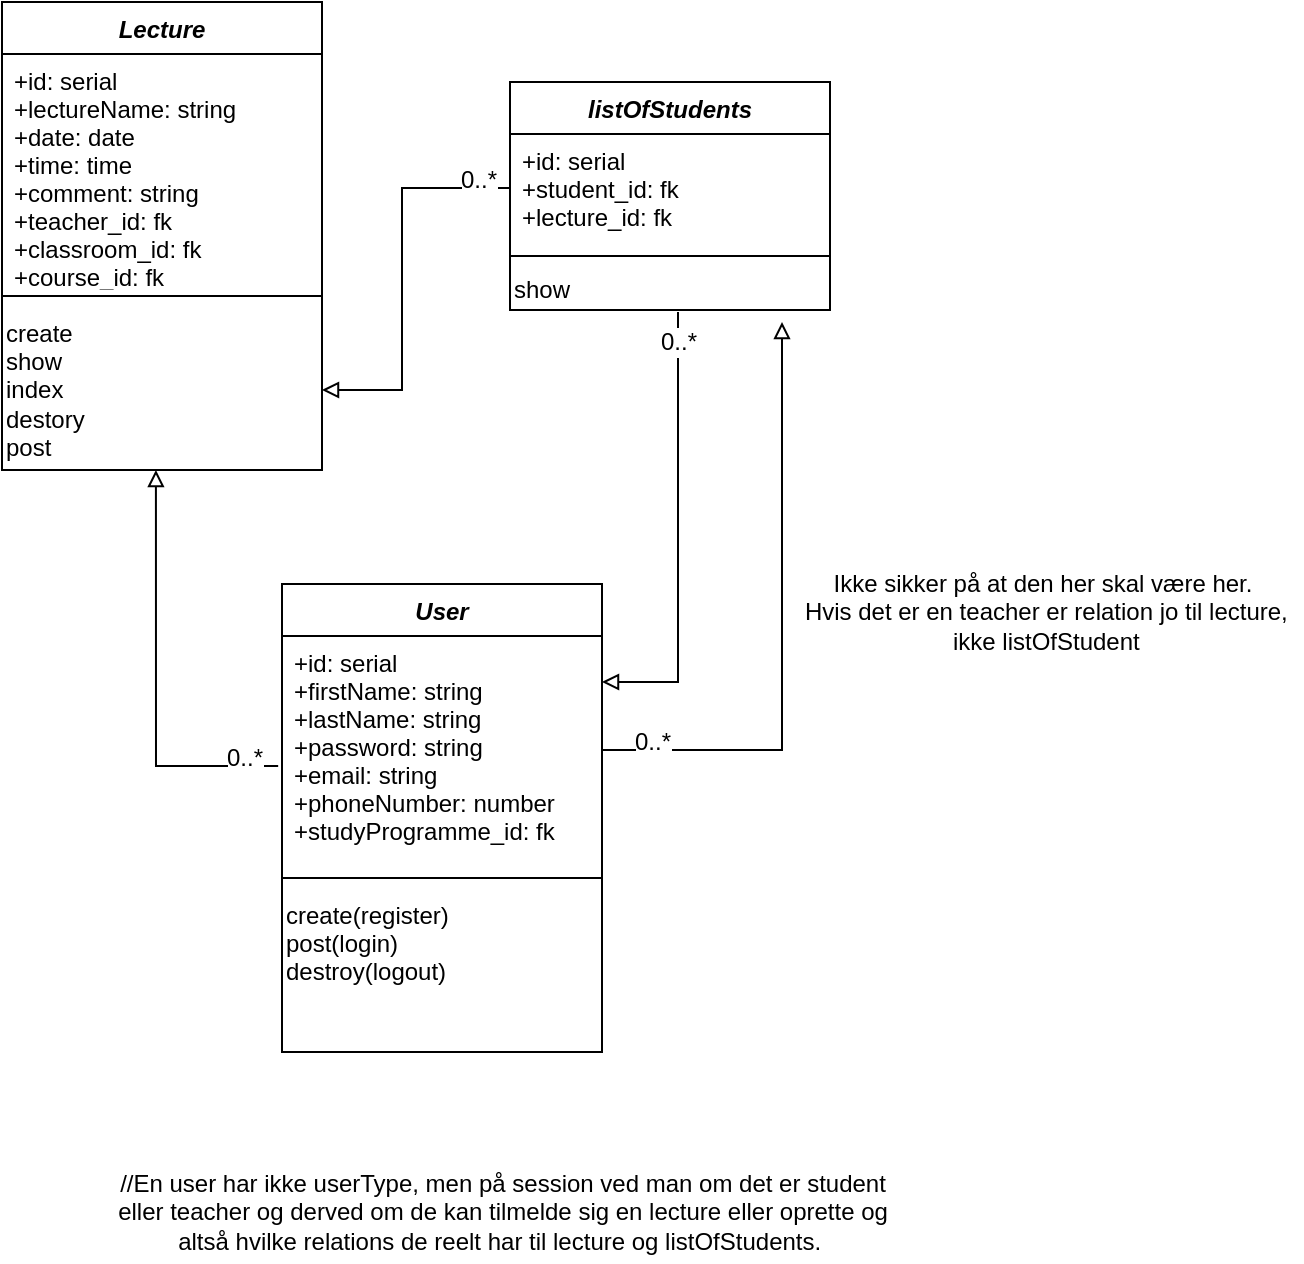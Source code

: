 <mxfile version="13.0.7" type="github">
  <diagram id="JByoxAv0cE5Bt5B8ygQz" name="Page-1">
    <mxGraphModel dx="700" dy="752" grid="1" gridSize="10" guides="1" tooltips="1" connect="1" arrows="1" fold="1" page="1" pageScale="1" pageWidth="827" pageHeight="1169" math="0" shadow="0">
      <root>
        <mxCell id="0" />
        <mxCell id="1" parent="0" />
        <mxCell id="Kqtl0rlbjEWm1jMtzVmx-8" value="Lecture" style="swimlane;fontStyle=3;align=center;verticalAlign=top;childLayout=stackLayout;horizontal=1;startSize=26;horizontalStack=0;resizeParent=1;resizeParentMax=0;resizeLast=0;collapsible=1;marginBottom=0;" vertex="1" parent="1">
          <mxGeometry x="80" y="60" width="160" height="234" as="geometry">
            <mxRectangle x="350" y="29" width="70" height="26" as="alternateBounds" />
          </mxGeometry>
        </mxCell>
        <mxCell id="Kqtl0rlbjEWm1jMtzVmx-9" value="+id: serial&#xa;+lectureName: string&#xa;+date: date&#xa;+time: time&#xa;+comment: string&#xa;+teacher_id: fk&#xa;+classroom_id: fk&#xa;+course_id: fk&#xa;&#xa;" style="text;strokeColor=none;fillColor=none;align=left;verticalAlign=top;spacingLeft=4;spacingRight=4;overflow=hidden;rotatable=0;points=[[0,0.5],[1,0.5]];portConstraint=eastwest;" vertex="1" parent="Kqtl0rlbjEWm1jMtzVmx-8">
          <mxGeometry y="26" width="160" height="114" as="geometry" />
        </mxCell>
        <mxCell id="Kqtl0rlbjEWm1jMtzVmx-10" value="" style="line;strokeWidth=1;fillColor=none;align=left;verticalAlign=middle;spacingTop=-1;spacingLeft=3;spacingRight=3;rotatable=0;labelPosition=right;points=[];portConstraint=eastwest;" vertex="1" parent="Kqtl0rlbjEWm1jMtzVmx-8">
          <mxGeometry y="140" width="160" height="14" as="geometry" />
        </mxCell>
        <mxCell id="Kqtl0rlbjEWm1jMtzVmx-11" value="&lt;div&gt;&lt;span&gt;create&lt;/span&gt;&lt;/div&gt;&lt;div&gt;&lt;span&gt;show&lt;/span&gt;&lt;/div&gt;&lt;div&gt;&lt;span&gt;index&lt;/span&gt;&lt;/div&gt;&lt;div&gt;&lt;span&gt;destory&lt;/span&gt;&lt;/div&gt;&lt;div&gt;&lt;span&gt;post&lt;/span&gt;&lt;/div&gt;" style="text;html=1;align=left;verticalAlign=middle;resizable=0;points=[];autosize=1;" vertex="1" parent="Kqtl0rlbjEWm1jMtzVmx-8">
          <mxGeometry y="154" width="160" height="80" as="geometry" />
        </mxCell>
        <mxCell id="Kqtl0rlbjEWm1jMtzVmx-12" value="listOfStudents" style="swimlane;fontStyle=3;align=center;verticalAlign=top;childLayout=stackLayout;horizontal=1;startSize=26;horizontalStack=0;resizeParent=1;resizeParentMax=0;resizeLast=0;collapsible=1;marginBottom=0;" vertex="1" parent="1">
          <mxGeometry x="334" y="100" width="160" height="114" as="geometry">
            <mxRectangle x="350" y="29" width="70" height="26" as="alternateBounds" />
          </mxGeometry>
        </mxCell>
        <mxCell id="Kqtl0rlbjEWm1jMtzVmx-13" value="+id: serial&#xa;+student_id: fk&#xa;+lecture_id: fk&#xa;&#xa;" style="text;strokeColor=none;fillColor=none;align=left;verticalAlign=top;spacingLeft=4;spacingRight=4;overflow=hidden;rotatable=0;points=[[0,0.5],[1,0.5]];portConstraint=eastwest;" vertex="1" parent="Kqtl0rlbjEWm1jMtzVmx-12">
          <mxGeometry y="26" width="160" height="54" as="geometry" />
        </mxCell>
        <mxCell id="Kqtl0rlbjEWm1jMtzVmx-14" value="" style="line;strokeWidth=1;fillColor=none;align=left;verticalAlign=middle;spacingTop=-1;spacingLeft=3;spacingRight=3;rotatable=0;labelPosition=right;points=[];portConstraint=eastwest;" vertex="1" parent="Kqtl0rlbjEWm1jMtzVmx-12">
          <mxGeometry y="80" width="160" height="14" as="geometry" />
        </mxCell>
        <mxCell id="Kqtl0rlbjEWm1jMtzVmx-15" value="&lt;div&gt;show&lt;/div&gt;" style="text;html=1;align=left;verticalAlign=middle;resizable=0;points=[];autosize=1;" vertex="1" parent="Kqtl0rlbjEWm1jMtzVmx-12">
          <mxGeometry y="94" width="160" height="20" as="geometry" />
        </mxCell>
        <mxCell id="Kqtl0rlbjEWm1jMtzVmx-1" value="User" style="swimlane;fontStyle=3;align=center;verticalAlign=top;childLayout=stackLayout;horizontal=1;startSize=26;horizontalStack=0;resizeParent=1;resizeParentMax=0;resizeLast=0;collapsible=1;marginBottom=0;" vertex="1" parent="1">
          <mxGeometry x="220" y="351" width="160" height="234" as="geometry">
            <mxRectangle x="350" y="29" width="70" height="26" as="alternateBounds" />
          </mxGeometry>
        </mxCell>
        <mxCell id="Kqtl0rlbjEWm1jMtzVmx-2" value="+id: serial&#xa;+firstName: string&#xa;+lastName: string&#xa;+password: string&#xa;+email: string&#xa;+phoneNumber: number&#xa;+studyProgramme_id: fk&#xa;&#xa;" style="text;strokeColor=none;fillColor=none;align=left;verticalAlign=top;spacingLeft=4;spacingRight=4;overflow=hidden;rotatable=0;points=[[0,0.5],[1,0.5]];portConstraint=eastwest;" vertex="1" parent="Kqtl0rlbjEWm1jMtzVmx-1">
          <mxGeometry y="26" width="160" height="114" as="geometry" />
        </mxCell>
        <mxCell id="Kqtl0rlbjEWm1jMtzVmx-3" value="" style="line;strokeWidth=1;fillColor=none;align=left;verticalAlign=middle;spacingTop=-1;spacingLeft=3;spacingRight=3;rotatable=0;labelPosition=right;points=[];portConstraint=eastwest;" vertex="1" parent="Kqtl0rlbjEWm1jMtzVmx-1">
          <mxGeometry y="140" width="160" height="14" as="geometry" />
        </mxCell>
        <mxCell id="Kqtl0rlbjEWm1jMtzVmx-7" value="&lt;div&gt;&lt;span&gt;create(register)&lt;/span&gt;&lt;/div&gt;&lt;div&gt;&lt;span&gt;post(login)&lt;/span&gt;&lt;/div&gt;&lt;div&gt;destroy(logout)&lt;/div&gt;&lt;div&gt;&lt;br&gt;&lt;/div&gt;&lt;div&gt;&lt;br&gt;&lt;/div&gt;" style="text;html=1;align=left;verticalAlign=middle;resizable=0;points=[];autosize=1;" vertex="1" parent="Kqtl0rlbjEWm1jMtzVmx-1">
          <mxGeometry y="154" width="160" height="80" as="geometry" />
        </mxCell>
        <mxCell id="Kqtl0rlbjEWm1jMtzVmx-17" value="" style="edgeStyle=orthogonalEdgeStyle;rounded=0;orthogonalLoop=1;jettySize=auto;html=1;startArrow=block;startFill=0;endArrow=none;endFill=0;" edge="1" parent="1" source="Kqtl0rlbjEWm1jMtzVmx-11" target="Kqtl0rlbjEWm1jMtzVmx-13">
          <mxGeometry relative="1" as="geometry">
            <Array as="points">
              <mxPoint x="280" y="254" />
              <mxPoint x="280" y="153" />
            </Array>
            <mxPoint x="330" y="100" as="sourcePoint" />
            <mxPoint x="300" y="181" as="targetPoint" />
          </mxGeometry>
        </mxCell>
        <mxCell id="Kqtl0rlbjEWm1jMtzVmx-18" value="0..*" style="text;html=1;align=center;verticalAlign=middle;resizable=0;points=[];;labelBackgroundColor=#ffffff;" vertex="1" connectable="0" parent="Kqtl0rlbjEWm1jMtzVmx-17">
          <mxGeometry x="0.835" relative="1" as="geometry">
            <mxPoint y="-4" as="offset" />
          </mxGeometry>
        </mxCell>
        <mxCell id="Kqtl0rlbjEWm1jMtzVmx-19" value="" style="edgeStyle=orthogonalEdgeStyle;rounded=0;orthogonalLoop=1;jettySize=auto;html=1;startArrow=block;startFill=0;endArrow=none;endFill=0;entryX=0.525;entryY=1.05;entryDx=0;entryDy=0;entryPerimeter=0;" edge="1" parent="1" target="Kqtl0rlbjEWm1jMtzVmx-15">
          <mxGeometry relative="1" as="geometry">
            <Array as="points">
              <mxPoint x="418" y="400" />
            </Array>
            <mxPoint x="380" y="400" as="sourcePoint" />
            <mxPoint x="474" y="340" as="targetPoint" />
          </mxGeometry>
        </mxCell>
        <mxCell id="Kqtl0rlbjEWm1jMtzVmx-20" value="0..*" style="text;html=1;align=center;verticalAlign=middle;resizable=0;points=[];;labelBackgroundColor=#ffffff;" vertex="1" connectable="0" parent="Kqtl0rlbjEWm1jMtzVmx-19">
          <mxGeometry x="0.835" relative="1" as="geometry">
            <mxPoint y="-4" as="offset" />
          </mxGeometry>
        </mxCell>
        <mxCell id="Kqtl0rlbjEWm1jMtzVmx-21" value="" style="edgeStyle=orthogonalEdgeStyle;rounded=0;orthogonalLoop=1;jettySize=auto;html=1;startArrow=block;startFill=0;endArrow=none;endFill=0;entryX=-0.012;entryY=0.57;entryDx=0;entryDy=0;entryPerimeter=0;exitX=0.481;exitY=1;exitDx=0;exitDy=0;exitPerimeter=0;" edge="1" parent="1" source="Kqtl0rlbjEWm1jMtzVmx-11" target="Kqtl0rlbjEWm1jMtzVmx-2">
          <mxGeometry relative="1" as="geometry">
            <Array as="points">
              <mxPoint x="157" y="442" />
            </Array>
            <mxPoint x="60" y="576" as="sourcePoint" />
            <mxPoint x="98" y="350" as="targetPoint" />
          </mxGeometry>
        </mxCell>
        <mxCell id="Kqtl0rlbjEWm1jMtzVmx-22" value="0..*" style="text;html=1;align=center;verticalAlign=middle;resizable=0;points=[];;labelBackgroundColor=#ffffff;" vertex="1" connectable="0" parent="Kqtl0rlbjEWm1jMtzVmx-21">
          <mxGeometry x="0.835" relative="1" as="geometry">
            <mxPoint y="-4" as="offset" />
          </mxGeometry>
        </mxCell>
        <mxCell id="Kqtl0rlbjEWm1jMtzVmx-23" value="" style="edgeStyle=orthogonalEdgeStyle;rounded=0;orthogonalLoop=1;jettySize=auto;html=1;startArrow=block;startFill=0;endArrow=none;endFill=0;" edge="1" parent="1" target="Kqtl0rlbjEWm1jMtzVmx-2">
          <mxGeometry relative="1" as="geometry">
            <Array as="points">
              <mxPoint x="470" y="220" />
              <mxPoint x="470" y="434" />
            </Array>
            <mxPoint x="470" y="220" as="sourcePoint" />
            <mxPoint x="428" y="225" as="targetPoint" />
          </mxGeometry>
        </mxCell>
        <mxCell id="Kqtl0rlbjEWm1jMtzVmx-24" value="0..*" style="text;html=1;align=center;verticalAlign=middle;resizable=0;points=[];;labelBackgroundColor=#ffffff;" vertex="1" connectable="0" parent="Kqtl0rlbjEWm1jMtzVmx-23">
          <mxGeometry x="0.835" relative="1" as="geometry">
            <mxPoint y="-4" as="offset" />
          </mxGeometry>
        </mxCell>
        <mxCell id="Kqtl0rlbjEWm1jMtzVmx-25" value="//En user har ikke userType, men på session ved man om det er student &lt;br&gt;eller teacher og derved om de kan tilmelde sig en lecture eller oprette og&lt;br&gt;altså hvilke relations de reelt har til lecture og listOfStudents.&amp;nbsp;" style="text;html=1;align=center;verticalAlign=middle;resizable=0;points=[];autosize=1;" vertex="1" parent="1">
          <mxGeometry x="130" y="640" width="400" height="50" as="geometry" />
        </mxCell>
        <mxCell id="Kqtl0rlbjEWm1jMtzVmx-26" value="Ikke sikker på at den her skal være her.&lt;br&gt;&amp;nbsp;Hvis det er en teacher er relation jo til lecture,&lt;br&gt;&amp;nbsp;ikke listOfStudent" style="text;html=1;align=center;verticalAlign=middle;resizable=0;points=[];autosize=1;" vertex="1" parent="1">
          <mxGeometry x="470" y="340" width="260" height="50" as="geometry" />
        </mxCell>
      </root>
    </mxGraphModel>
  </diagram>
</mxfile>
